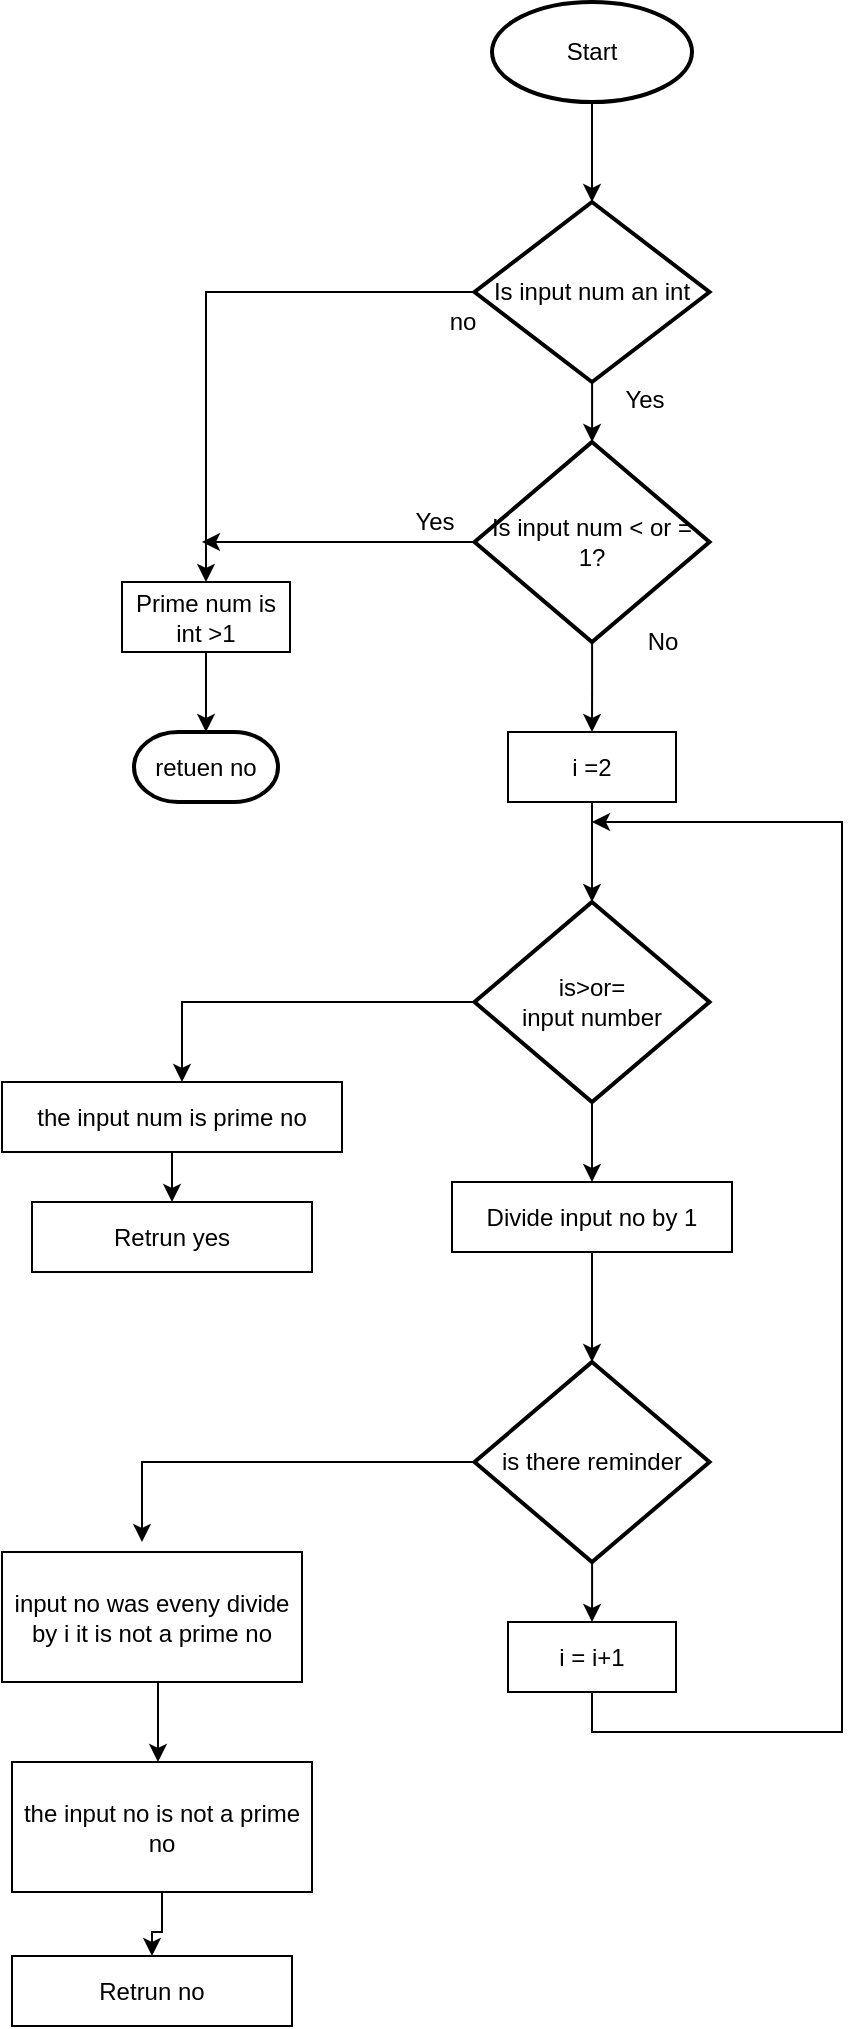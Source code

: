 <mxfile version="16.4.0" type="device"><diagram id="C5RBs43oDa-KdzZeNtuy" name="Page-1"><mxGraphModel dx="1736" dy="1106" grid="1" gridSize="10" guides="1" tooltips="1" connect="1" arrows="1" fold="1" page="1" pageScale="1" pageWidth="827" pageHeight="1169" math="0" shadow="0"><root><mxCell id="WIyWlLk6GJQsqaUBKTNV-0"/><mxCell id="WIyWlLk6GJQsqaUBKTNV-1" parent="WIyWlLk6GJQsqaUBKTNV-0"/><mxCell id="rK6EA5O437pyGvjovRKz-0" value="" style="edgeStyle=orthogonalEdgeStyle;rounded=0;orthogonalLoop=1;jettySize=auto;html=1;" edge="1" parent="WIyWlLk6GJQsqaUBKTNV-1" source="rK6EA5O437pyGvjovRKz-1"><mxGeometry relative="1" as="geometry"><mxPoint x="425" y="320" as="targetPoint"/></mxGeometry></mxCell><mxCell id="rK6EA5O437pyGvjovRKz-1" value="Start" style="strokeWidth=2;html=1;shape=mxgraph.flowchart.start_1;whiteSpace=wrap;" vertex="1" parent="WIyWlLk6GJQsqaUBKTNV-1"><mxGeometry x="375" y="220" width="100" height="50" as="geometry"/></mxCell><mxCell id="rK6EA5O437pyGvjovRKz-15" value="" style="edgeStyle=orthogonalEdgeStyle;rounded=0;orthogonalLoop=1;jettySize=auto;html=1;" edge="1" parent="WIyWlLk6GJQsqaUBKTNV-1" source="rK6EA5O437pyGvjovRKz-6" target="rK6EA5O437pyGvjovRKz-12"><mxGeometry relative="1" as="geometry"/></mxCell><mxCell id="rK6EA5O437pyGvjovRKz-17" style="edgeStyle=orthogonalEdgeStyle;rounded=0;orthogonalLoop=1;jettySize=auto;html=1;exitX=0;exitY=0.5;exitDx=0;exitDy=0;exitPerimeter=0;" edge="1" parent="WIyWlLk6GJQsqaUBKTNV-1" source="rK6EA5O437pyGvjovRKz-6" target="rK6EA5O437pyGvjovRKz-14"><mxGeometry relative="1" as="geometry"/></mxCell><mxCell id="rK6EA5O437pyGvjovRKz-6" value="Is input num an int" style="strokeWidth=2;html=1;shape=mxgraph.flowchart.decision;whiteSpace=wrap;" vertex="1" parent="WIyWlLk6GJQsqaUBKTNV-1"><mxGeometry x="366.25" y="320" width="117.5" height="90" as="geometry"/></mxCell><mxCell id="rK6EA5O437pyGvjovRKz-16" value="" style="edgeStyle=orthogonalEdgeStyle;rounded=0;orthogonalLoop=1;jettySize=auto;html=1;" edge="1" parent="WIyWlLk6GJQsqaUBKTNV-1" source="rK6EA5O437pyGvjovRKz-12" target="rK6EA5O437pyGvjovRKz-13"><mxGeometry relative="1" as="geometry"/></mxCell><mxCell id="rK6EA5O437pyGvjovRKz-18" style="edgeStyle=orthogonalEdgeStyle;rounded=0;orthogonalLoop=1;jettySize=auto;html=1;exitX=0;exitY=0.5;exitDx=0;exitDy=0;exitPerimeter=0;" edge="1" parent="WIyWlLk6GJQsqaUBKTNV-1" source="rK6EA5O437pyGvjovRKz-12"><mxGeometry relative="1" as="geometry"><mxPoint x="230" y="490" as="targetPoint"/></mxGeometry></mxCell><mxCell id="rK6EA5O437pyGvjovRKz-12" value="Is input num &amp;lt; or =&lt;br&gt;1?" style="strokeWidth=2;html=1;shape=mxgraph.flowchart.decision;whiteSpace=wrap;" vertex="1" parent="WIyWlLk6GJQsqaUBKTNV-1"><mxGeometry x="366.25" y="440" width="117.5" height="100" as="geometry"/></mxCell><mxCell id="rK6EA5O437pyGvjovRKz-26" style="edgeStyle=orthogonalEdgeStyle;rounded=0;orthogonalLoop=1;jettySize=auto;html=1;exitX=0.5;exitY=1;exitDx=0;exitDy=0;entryX=0.5;entryY=0;entryDx=0;entryDy=0;entryPerimeter=0;" edge="1" parent="WIyWlLk6GJQsqaUBKTNV-1" source="rK6EA5O437pyGvjovRKz-13" target="rK6EA5O437pyGvjovRKz-25"><mxGeometry relative="1" as="geometry"/></mxCell><mxCell id="rK6EA5O437pyGvjovRKz-13" value="i =2" style="rounded=0;whiteSpace=wrap;html=1;" vertex="1" parent="WIyWlLk6GJQsqaUBKTNV-1"><mxGeometry x="383" y="585" width="84" height="35" as="geometry"/></mxCell><mxCell id="rK6EA5O437pyGvjovRKz-24" style="edgeStyle=orthogonalEdgeStyle;rounded=0;orthogonalLoop=1;jettySize=auto;html=1;exitX=0.5;exitY=1;exitDx=0;exitDy=0;entryX=0.5;entryY=0;entryDx=0;entryDy=0;entryPerimeter=0;" edge="1" parent="WIyWlLk6GJQsqaUBKTNV-1" source="rK6EA5O437pyGvjovRKz-14" target="rK6EA5O437pyGvjovRKz-23"><mxGeometry relative="1" as="geometry"/></mxCell><mxCell id="rK6EA5O437pyGvjovRKz-14" value="Prime num is int &amp;gt;1" style="rounded=0;whiteSpace=wrap;html=1;" vertex="1" parent="WIyWlLk6GJQsqaUBKTNV-1"><mxGeometry x="190" y="510" width="84" height="35" as="geometry"/></mxCell><mxCell id="rK6EA5O437pyGvjovRKz-19" value="Yes" style="text;html=1;align=center;verticalAlign=middle;resizable=0;points=[];autosize=1;strokeColor=none;fillColor=none;" vertex="1" parent="WIyWlLk6GJQsqaUBKTNV-1"><mxGeometry x="431" y="409" width="40" height="20" as="geometry"/></mxCell><mxCell id="rK6EA5O437pyGvjovRKz-20" value="No" style="text;html=1;align=center;verticalAlign=middle;resizable=0;points=[];autosize=1;strokeColor=none;fillColor=none;" vertex="1" parent="WIyWlLk6GJQsqaUBKTNV-1"><mxGeometry x="445" y="530" width="30" height="20" as="geometry"/></mxCell><mxCell id="rK6EA5O437pyGvjovRKz-21" value="Yes" style="text;html=1;align=center;verticalAlign=middle;resizable=0;points=[];autosize=1;strokeColor=none;fillColor=none;" vertex="1" parent="WIyWlLk6GJQsqaUBKTNV-1"><mxGeometry x="326.25" y="470" width="40" height="20" as="geometry"/></mxCell><mxCell id="rK6EA5O437pyGvjovRKz-22" value="no" style="text;html=1;align=center;verticalAlign=middle;resizable=0;points=[];autosize=1;strokeColor=none;fillColor=none;" vertex="1" parent="WIyWlLk6GJQsqaUBKTNV-1"><mxGeometry x="345" y="370" width="30" height="20" as="geometry"/></mxCell><mxCell id="rK6EA5O437pyGvjovRKz-23" value="retuen no" style="strokeWidth=2;html=1;shape=mxgraph.flowchart.terminator;whiteSpace=wrap;" vertex="1" parent="WIyWlLk6GJQsqaUBKTNV-1"><mxGeometry x="196" y="585" width="72" height="35" as="geometry"/></mxCell><mxCell id="rK6EA5O437pyGvjovRKz-27" style="edgeStyle=orthogonalEdgeStyle;rounded=0;orthogonalLoop=1;jettySize=auto;html=1;exitX=0;exitY=0.5;exitDx=0;exitDy=0;exitPerimeter=0;" edge="1" parent="WIyWlLk6GJQsqaUBKTNV-1" source="rK6EA5O437pyGvjovRKz-25"><mxGeometry relative="1" as="geometry"><mxPoint x="220" y="760" as="targetPoint"/><Array as="points"><mxPoint x="220" y="720"/></Array></mxGeometry></mxCell><mxCell id="rK6EA5O437pyGvjovRKz-32" style="edgeStyle=orthogonalEdgeStyle;rounded=0;orthogonalLoop=1;jettySize=auto;html=1;exitX=0.5;exitY=1;exitDx=0;exitDy=0;exitPerimeter=0;" edge="1" parent="WIyWlLk6GJQsqaUBKTNV-1" source="rK6EA5O437pyGvjovRKz-25" target="rK6EA5O437pyGvjovRKz-31"><mxGeometry relative="1" as="geometry"/></mxCell><mxCell id="rK6EA5O437pyGvjovRKz-25" value="is&amp;gt;or=&lt;br&gt;input number" style="strokeWidth=2;html=1;shape=mxgraph.flowchart.decision;whiteSpace=wrap;" vertex="1" parent="WIyWlLk6GJQsqaUBKTNV-1"><mxGeometry x="366.25" y="670" width="117.5" height="100" as="geometry"/></mxCell><mxCell id="rK6EA5O437pyGvjovRKz-30" style="edgeStyle=orthogonalEdgeStyle;rounded=0;orthogonalLoop=1;jettySize=auto;html=1;exitX=0.5;exitY=1;exitDx=0;exitDy=0;entryX=0.5;entryY=0;entryDx=0;entryDy=0;" edge="1" parent="WIyWlLk6GJQsqaUBKTNV-1" source="rK6EA5O437pyGvjovRKz-28" target="rK6EA5O437pyGvjovRKz-29"><mxGeometry relative="1" as="geometry"/></mxCell><mxCell id="rK6EA5O437pyGvjovRKz-28" value="the input num is prime no" style="rounded=0;whiteSpace=wrap;html=1;" vertex="1" parent="WIyWlLk6GJQsqaUBKTNV-1"><mxGeometry x="130" y="760" width="170" height="35" as="geometry"/></mxCell><mxCell id="rK6EA5O437pyGvjovRKz-29" value="Retrun yes" style="rounded=0;whiteSpace=wrap;html=1;" vertex="1" parent="WIyWlLk6GJQsqaUBKTNV-1"><mxGeometry x="145" y="820" width="140" height="35" as="geometry"/></mxCell><mxCell id="rK6EA5O437pyGvjovRKz-35" style="edgeStyle=orthogonalEdgeStyle;rounded=0;orthogonalLoop=1;jettySize=auto;html=1;exitX=0.5;exitY=1;exitDx=0;exitDy=0;entryX=0.5;entryY=0;entryDx=0;entryDy=0;entryPerimeter=0;" edge="1" parent="WIyWlLk6GJQsqaUBKTNV-1" source="rK6EA5O437pyGvjovRKz-31" target="rK6EA5O437pyGvjovRKz-33"><mxGeometry relative="1" as="geometry"/></mxCell><mxCell id="rK6EA5O437pyGvjovRKz-31" value="Divide input no by 1" style="rounded=0;whiteSpace=wrap;html=1;" vertex="1" parent="WIyWlLk6GJQsqaUBKTNV-1"><mxGeometry x="355" y="810" width="140" height="35" as="geometry"/></mxCell><mxCell id="rK6EA5O437pyGvjovRKz-36" value="" style="edgeStyle=orthogonalEdgeStyle;rounded=0;orthogonalLoop=1;jettySize=auto;html=1;" edge="1" parent="WIyWlLk6GJQsqaUBKTNV-1" source="rK6EA5O437pyGvjovRKz-33" target="rK6EA5O437pyGvjovRKz-34"><mxGeometry relative="1" as="geometry"/></mxCell><mxCell id="rK6EA5O437pyGvjovRKz-38" style="edgeStyle=orthogonalEdgeStyle;rounded=0;orthogonalLoop=1;jettySize=auto;html=1;exitX=0;exitY=0.5;exitDx=0;exitDy=0;exitPerimeter=0;" edge="1" parent="WIyWlLk6GJQsqaUBKTNV-1" source="rK6EA5O437pyGvjovRKz-33"><mxGeometry relative="1" as="geometry"><mxPoint x="200" y="990" as="targetPoint"/><Array as="points"><mxPoint x="200" y="950"/></Array></mxGeometry></mxCell><mxCell id="rK6EA5O437pyGvjovRKz-33" value="is there reminder" style="strokeWidth=2;html=1;shape=mxgraph.flowchart.decision;whiteSpace=wrap;" vertex="1" parent="WIyWlLk6GJQsqaUBKTNV-1"><mxGeometry x="366.25" y="900" width="117.5" height="100" as="geometry"/></mxCell><mxCell id="rK6EA5O437pyGvjovRKz-37" style="edgeStyle=orthogonalEdgeStyle;rounded=0;orthogonalLoop=1;jettySize=auto;html=1;exitX=0.5;exitY=1;exitDx=0;exitDy=0;" edge="1" parent="WIyWlLk6GJQsqaUBKTNV-1" source="rK6EA5O437pyGvjovRKz-34"><mxGeometry relative="1" as="geometry"><mxPoint x="425" y="630" as="targetPoint"/><Array as="points"><mxPoint x="425" y="1085"/><mxPoint x="550" y="1085"/><mxPoint x="550" y="630"/></Array></mxGeometry></mxCell><mxCell id="rK6EA5O437pyGvjovRKz-34" value="i = i+1" style="rounded=0;whiteSpace=wrap;html=1;" vertex="1" parent="WIyWlLk6GJQsqaUBKTNV-1"><mxGeometry x="383" y="1030" width="84" height="35" as="geometry"/></mxCell><mxCell id="rK6EA5O437pyGvjovRKz-41" style="edgeStyle=orthogonalEdgeStyle;rounded=0;orthogonalLoop=1;jettySize=auto;html=1;exitX=0.5;exitY=1;exitDx=0;exitDy=0;entryX=0.5;entryY=0;entryDx=0;entryDy=0;" edge="1" parent="WIyWlLk6GJQsqaUBKTNV-1"><mxGeometry relative="1" as="geometry"><mxPoint x="203" y="1060" as="sourcePoint"/><mxPoint x="208" y="1100" as="targetPoint"/><Array as="points"><mxPoint x="208" y="1060"/></Array></mxGeometry></mxCell><mxCell id="rK6EA5O437pyGvjovRKz-39" value="input no was eveny divide by i it is not a prime no" style="rounded=0;whiteSpace=wrap;html=1;" vertex="1" parent="WIyWlLk6GJQsqaUBKTNV-1"><mxGeometry x="130" y="995" width="150" height="65" as="geometry"/></mxCell><mxCell id="rK6EA5O437pyGvjovRKz-43" value="" style="edgeStyle=orthogonalEdgeStyle;rounded=0;orthogonalLoop=1;jettySize=auto;html=1;" edge="1" parent="WIyWlLk6GJQsqaUBKTNV-1" source="rK6EA5O437pyGvjovRKz-40" target="rK6EA5O437pyGvjovRKz-42"><mxGeometry relative="1" as="geometry"/></mxCell><mxCell id="rK6EA5O437pyGvjovRKz-40" value="the input no is not a prime no" style="rounded=0;whiteSpace=wrap;html=1;" vertex="1" parent="WIyWlLk6GJQsqaUBKTNV-1"><mxGeometry x="135" y="1100" width="150" height="65" as="geometry"/></mxCell><mxCell id="rK6EA5O437pyGvjovRKz-42" value="Retrun no" style="rounded=0;whiteSpace=wrap;html=1;" vertex="1" parent="WIyWlLk6GJQsqaUBKTNV-1"><mxGeometry x="135" y="1197" width="140" height="35" as="geometry"/></mxCell></root></mxGraphModel></diagram></mxfile>